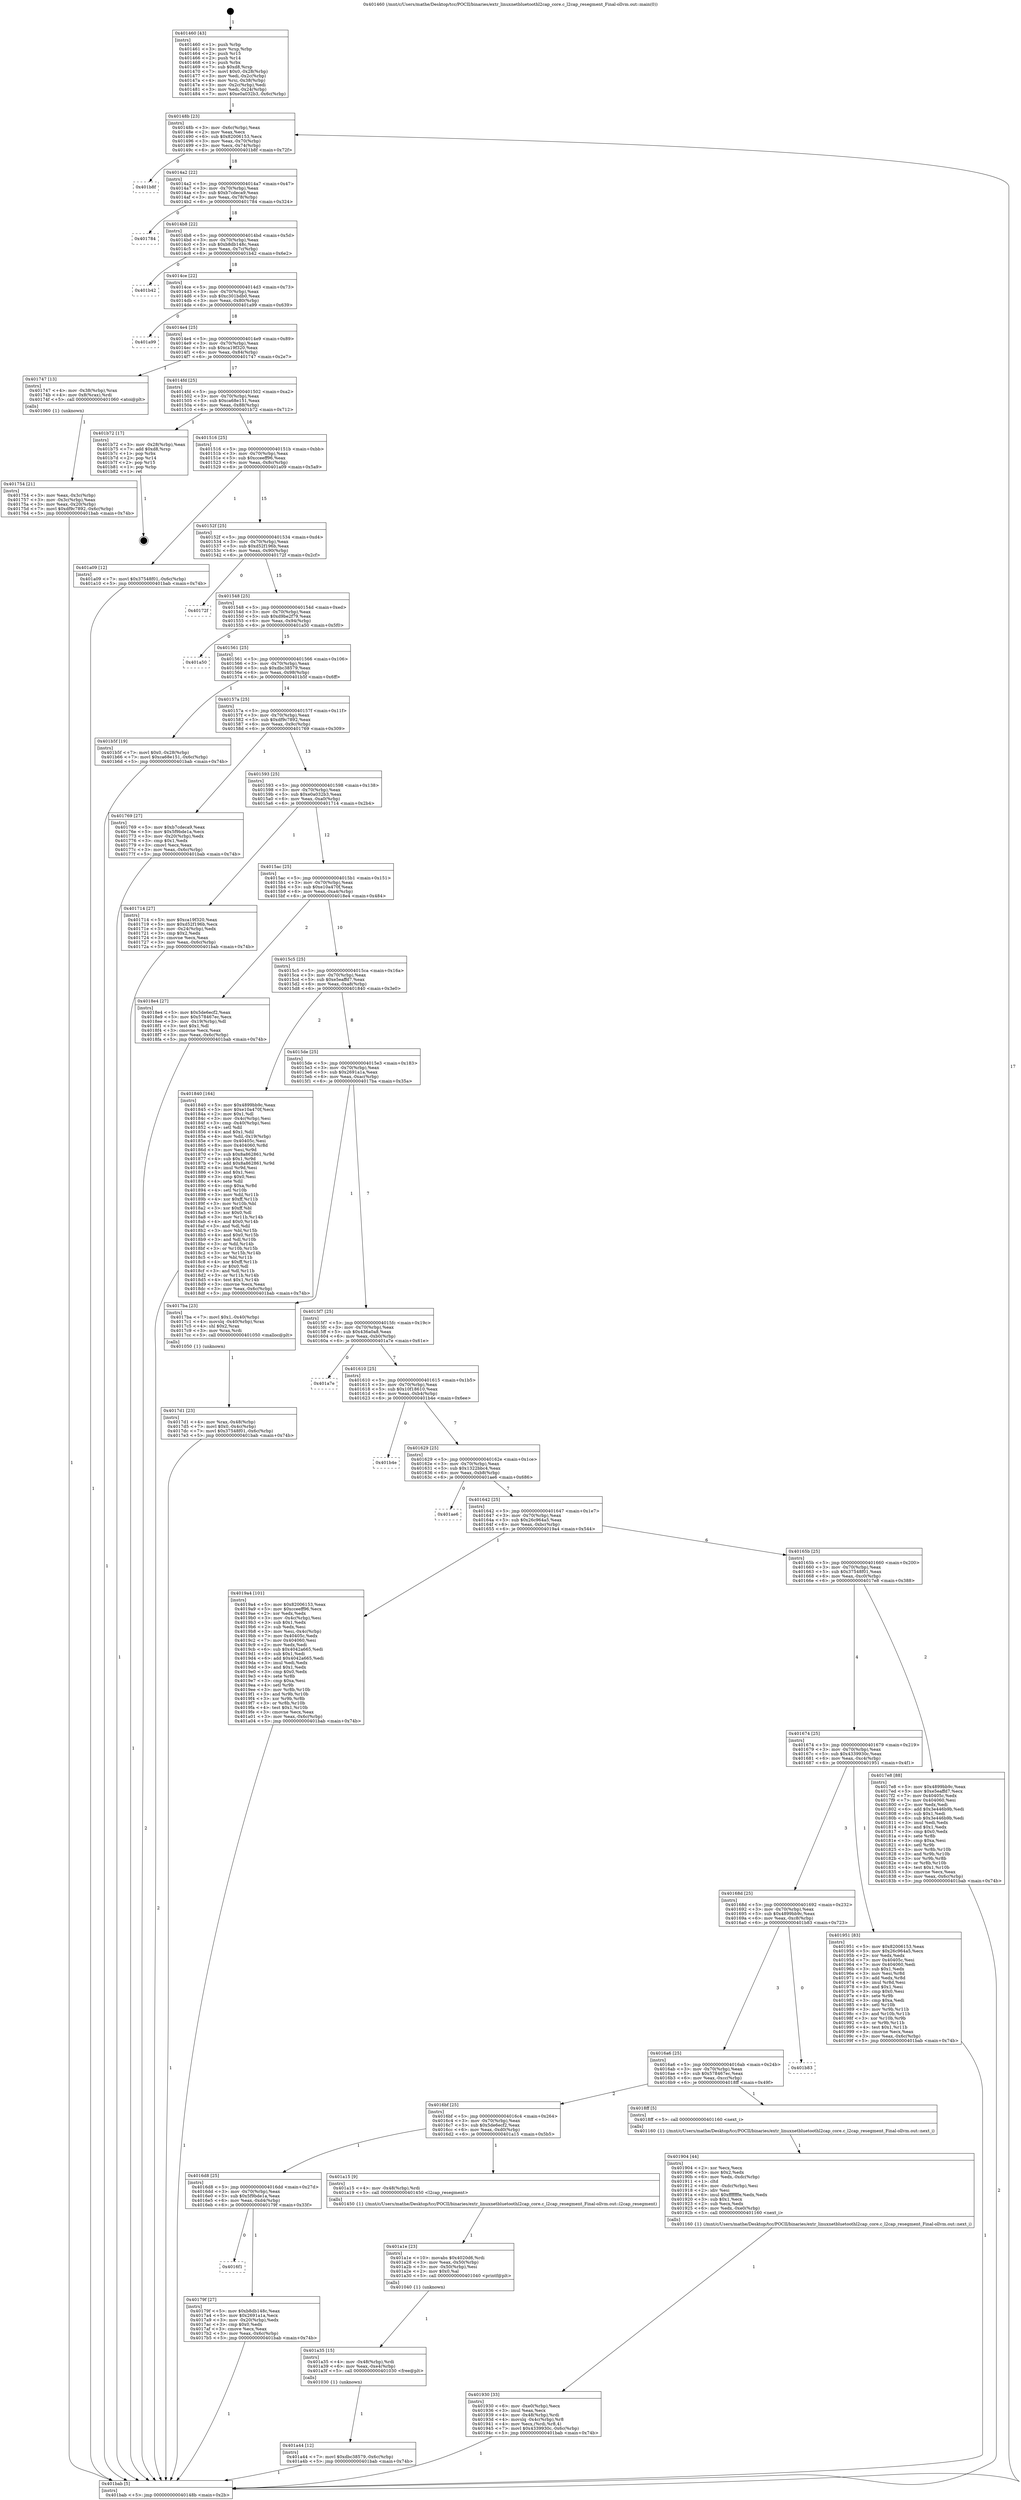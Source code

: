 digraph "0x401460" {
  label = "0x401460 (/mnt/c/Users/mathe/Desktop/tcc/POCII/binaries/extr_linuxnetbluetoothl2cap_core.c_l2cap_resegment_Final-ollvm.out::main(0))"
  labelloc = "t"
  node[shape=record]

  Entry [label="",width=0.3,height=0.3,shape=circle,fillcolor=black,style=filled]
  "0x40148b" [label="{
     0x40148b [23]\l
     | [instrs]\l
     &nbsp;&nbsp;0x40148b \<+3\>: mov -0x6c(%rbp),%eax\l
     &nbsp;&nbsp;0x40148e \<+2\>: mov %eax,%ecx\l
     &nbsp;&nbsp;0x401490 \<+6\>: sub $0x82006153,%ecx\l
     &nbsp;&nbsp;0x401496 \<+3\>: mov %eax,-0x70(%rbp)\l
     &nbsp;&nbsp;0x401499 \<+3\>: mov %ecx,-0x74(%rbp)\l
     &nbsp;&nbsp;0x40149c \<+6\>: je 0000000000401b8f \<main+0x72f\>\l
  }"]
  "0x401b8f" [label="{
     0x401b8f\l
  }", style=dashed]
  "0x4014a2" [label="{
     0x4014a2 [22]\l
     | [instrs]\l
     &nbsp;&nbsp;0x4014a2 \<+5\>: jmp 00000000004014a7 \<main+0x47\>\l
     &nbsp;&nbsp;0x4014a7 \<+3\>: mov -0x70(%rbp),%eax\l
     &nbsp;&nbsp;0x4014aa \<+5\>: sub $0xb7cdeca9,%eax\l
     &nbsp;&nbsp;0x4014af \<+3\>: mov %eax,-0x78(%rbp)\l
     &nbsp;&nbsp;0x4014b2 \<+6\>: je 0000000000401784 \<main+0x324\>\l
  }"]
  Exit [label="",width=0.3,height=0.3,shape=circle,fillcolor=black,style=filled,peripheries=2]
  "0x401784" [label="{
     0x401784\l
  }", style=dashed]
  "0x4014b8" [label="{
     0x4014b8 [22]\l
     | [instrs]\l
     &nbsp;&nbsp;0x4014b8 \<+5\>: jmp 00000000004014bd \<main+0x5d\>\l
     &nbsp;&nbsp;0x4014bd \<+3\>: mov -0x70(%rbp),%eax\l
     &nbsp;&nbsp;0x4014c0 \<+5\>: sub $0xb8db148c,%eax\l
     &nbsp;&nbsp;0x4014c5 \<+3\>: mov %eax,-0x7c(%rbp)\l
     &nbsp;&nbsp;0x4014c8 \<+6\>: je 0000000000401b42 \<main+0x6e2\>\l
  }"]
  "0x401a44" [label="{
     0x401a44 [12]\l
     | [instrs]\l
     &nbsp;&nbsp;0x401a44 \<+7\>: movl $0xdbc38579,-0x6c(%rbp)\l
     &nbsp;&nbsp;0x401a4b \<+5\>: jmp 0000000000401bab \<main+0x74b\>\l
  }"]
  "0x401b42" [label="{
     0x401b42\l
  }", style=dashed]
  "0x4014ce" [label="{
     0x4014ce [22]\l
     | [instrs]\l
     &nbsp;&nbsp;0x4014ce \<+5\>: jmp 00000000004014d3 \<main+0x73\>\l
     &nbsp;&nbsp;0x4014d3 \<+3\>: mov -0x70(%rbp),%eax\l
     &nbsp;&nbsp;0x4014d6 \<+5\>: sub $0xc301bdb0,%eax\l
     &nbsp;&nbsp;0x4014db \<+3\>: mov %eax,-0x80(%rbp)\l
     &nbsp;&nbsp;0x4014de \<+6\>: je 0000000000401a99 \<main+0x639\>\l
  }"]
  "0x401a35" [label="{
     0x401a35 [15]\l
     | [instrs]\l
     &nbsp;&nbsp;0x401a35 \<+4\>: mov -0x48(%rbp),%rdi\l
     &nbsp;&nbsp;0x401a39 \<+6\>: mov %eax,-0xe4(%rbp)\l
     &nbsp;&nbsp;0x401a3f \<+5\>: call 0000000000401030 \<free@plt\>\l
     | [calls]\l
     &nbsp;&nbsp;0x401030 \{1\} (unknown)\l
  }"]
  "0x401a99" [label="{
     0x401a99\l
  }", style=dashed]
  "0x4014e4" [label="{
     0x4014e4 [25]\l
     | [instrs]\l
     &nbsp;&nbsp;0x4014e4 \<+5\>: jmp 00000000004014e9 \<main+0x89\>\l
     &nbsp;&nbsp;0x4014e9 \<+3\>: mov -0x70(%rbp),%eax\l
     &nbsp;&nbsp;0x4014ec \<+5\>: sub $0xca19f320,%eax\l
     &nbsp;&nbsp;0x4014f1 \<+6\>: mov %eax,-0x84(%rbp)\l
     &nbsp;&nbsp;0x4014f7 \<+6\>: je 0000000000401747 \<main+0x2e7\>\l
  }"]
  "0x401a1e" [label="{
     0x401a1e [23]\l
     | [instrs]\l
     &nbsp;&nbsp;0x401a1e \<+10\>: movabs $0x4020d6,%rdi\l
     &nbsp;&nbsp;0x401a28 \<+3\>: mov %eax,-0x50(%rbp)\l
     &nbsp;&nbsp;0x401a2b \<+3\>: mov -0x50(%rbp),%esi\l
     &nbsp;&nbsp;0x401a2e \<+2\>: mov $0x0,%al\l
     &nbsp;&nbsp;0x401a30 \<+5\>: call 0000000000401040 \<printf@plt\>\l
     | [calls]\l
     &nbsp;&nbsp;0x401040 \{1\} (unknown)\l
  }"]
  "0x401747" [label="{
     0x401747 [13]\l
     | [instrs]\l
     &nbsp;&nbsp;0x401747 \<+4\>: mov -0x38(%rbp),%rax\l
     &nbsp;&nbsp;0x40174b \<+4\>: mov 0x8(%rax),%rdi\l
     &nbsp;&nbsp;0x40174f \<+5\>: call 0000000000401060 \<atoi@plt\>\l
     | [calls]\l
     &nbsp;&nbsp;0x401060 \{1\} (unknown)\l
  }"]
  "0x4014fd" [label="{
     0x4014fd [25]\l
     | [instrs]\l
     &nbsp;&nbsp;0x4014fd \<+5\>: jmp 0000000000401502 \<main+0xa2\>\l
     &nbsp;&nbsp;0x401502 \<+3\>: mov -0x70(%rbp),%eax\l
     &nbsp;&nbsp;0x401505 \<+5\>: sub $0xca68e151,%eax\l
     &nbsp;&nbsp;0x40150a \<+6\>: mov %eax,-0x88(%rbp)\l
     &nbsp;&nbsp;0x401510 \<+6\>: je 0000000000401b72 \<main+0x712\>\l
  }"]
  "0x401930" [label="{
     0x401930 [33]\l
     | [instrs]\l
     &nbsp;&nbsp;0x401930 \<+6\>: mov -0xe0(%rbp),%ecx\l
     &nbsp;&nbsp;0x401936 \<+3\>: imul %eax,%ecx\l
     &nbsp;&nbsp;0x401939 \<+4\>: mov -0x48(%rbp),%rdi\l
     &nbsp;&nbsp;0x40193d \<+4\>: movslq -0x4c(%rbp),%r8\l
     &nbsp;&nbsp;0x401941 \<+4\>: mov %ecx,(%rdi,%r8,4)\l
     &nbsp;&nbsp;0x401945 \<+7\>: movl $0x4339930c,-0x6c(%rbp)\l
     &nbsp;&nbsp;0x40194c \<+5\>: jmp 0000000000401bab \<main+0x74b\>\l
  }"]
  "0x401b72" [label="{
     0x401b72 [17]\l
     | [instrs]\l
     &nbsp;&nbsp;0x401b72 \<+3\>: mov -0x28(%rbp),%eax\l
     &nbsp;&nbsp;0x401b75 \<+7\>: add $0xd8,%rsp\l
     &nbsp;&nbsp;0x401b7c \<+1\>: pop %rbx\l
     &nbsp;&nbsp;0x401b7d \<+2\>: pop %r14\l
     &nbsp;&nbsp;0x401b7f \<+2\>: pop %r15\l
     &nbsp;&nbsp;0x401b81 \<+1\>: pop %rbp\l
     &nbsp;&nbsp;0x401b82 \<+1\>: ret\l
  }"]
  "0x401516" [label="{
     0x401516 [25]\l
     | [instrs]\l
     &nbsp;&nbsp;0x401516 \<+5\>: jmp 000000000040151b \<main+0xbb\>\l
     &nbsp;&nbsp;0x40151b \<+3\>: mov -0x70(%rbp),%eax\l
     &nbsp;&nbsp;0x40151e \<+5\>: sub $0xcceeff96,%eax\l
     &nbsp;&nbsp;0x401523 \<+6\>: mov %eax,-0x8c(%rbp)\l
     &nbsp;&nbsp;0x401529 \<+6\>: je 0000000000401a09 \<main+0x5a9\>\l
  }"]
  "0x401904" [label="{
     0x401904 [44]\l
     | [instrs]\l
     &nbsp;&nbsp;0x401904 \<+2\>: xor %ecx,%ecx\l
     &nbsp;&nbsp;0x401906 \<+5\>: mov $0x2,%edx\l
     &nbsp;&nbsp;0x40190b \<+6\>: mov %edx,-0xdc(%rbp)\l
     &nbsp;&nbsp;0x401911 \<+1\>: cltd\l
     &nbsp;&nbsp;0x401912 \<+6\>: mov -0xdc(%rbp),%esi\l
     &nbsp;&nbsp;0x401918 \<+2\>: idiv %esi\l
     &nbsp;&nbsp;0x40191a \<+6\>: imul $0xfffffffe,%edx,%edx\l
     &nbsp;&nbsp;0x401920 \<+3\>: sub $0x1,%ecx\l
     &nbsp;&nbsp;0x401923 \<+2\>: sub %ecx,%edx\l
     &nbsp;&nbsp;0x401925 \<+6\>: mov %edx,-0xe0(%rbp)\l
     &nbsp;&nbsp;0x40192b \<+5\>: call 0000000000401160 \<next_i\>\l
     | [calls]\l
     &nbsp;&nbsp;0x401160 \{1\} (/mnt/c/Users/mathe/Desktop/tcc/POCII/binaries/extr_linuxnetbluetoothl2cap_core.c_l2cap_resegment_Final-ollvm.out::next_i)\l
  }"]
  "0x401a09" [label="{
     0x401a09 [12]\l
     | [instrs]\l
     &nbsp;&nbsp;0x401a09 \<+7\>: movl $0x37548f01,-0x6c(%rbp)\l
     &nbsp;&nbsp;0x401a10 \<+5\>: jmp 0000000000401bab \<main+0x74b\>\l
  }"]
  "0x40152f" [label="{
     0x40152f [25]\l
     | [instrs]\l
     &nbsp;&nbsp;0x40152f \<+5\>: jmp 0000000000401534 \<main+0xd4\>\l
     &nbsp;&nbsp;0x401534 \<+3\>: mov -0x70(%rbp),%eax\l
     &nbsp;&nbsp;0x401537 \<+5\>: sub $0xd52f196b,%eax\l
     &nbsp;&nbsp;0x40153c \<+6\>: mov %eax,-0x90(%rbp)\l
     &nbsp;&nbsp;0x401542 \<+6\>: je 000000000040172f \<main+0x2cf\>\l
  }"]
  "0x4017d1" [label="{
     0x4017d1 [23]\l
     | [instrs]\l
     &nbsp;&nbsp;0x4017d1 \<+4\>: mov %rax,-0x48(%rbp)\l
     &nbsp;&nbsp;0x4017d5 \<+7\>: movl $0x0,-0x4c(%rbp)\l
     &nbsp;&nbsp;0x4017dc \<+7\>: movl $0x37548f01,-0x6c(%rbp)\l
     &nbsp;&nbsp;0x4017e3 \<+5\>: jmp 0000000000401bab \<main+0x74b\>\l
  }"]
  "0x40172f" [label="{
     0x40172f\l
  }", style=dashed]
  "0x401548" [label="{
     0x401548 [25]\l
     | [instrs]\l
     &nbsp;&nbsp;0x401548 \<+5\>: jmp 000000000040154d \<main+0xed\>\l
     &nbsp;&nbsp;0x40154d \<+3\>: mov -0x70(%rbp),%eax\l
     &nbsp;&nbsp;0x401550 \<+5\>: sub $0xd9be2f79,%eax\l
     &nbsp;&nbsp;0x401555 \<+6\>: mov %eax,-0x94(%rbp)\l
     &nbsp;&nbsp;0x40155b \<+6\>: je 0000000000401a50 \<main+0x5f0\>\l
  }"]
  "0x4016f1" [label="{
     0x4016f1\l
  }", style=dashed]
  "0x401a50" [label="{
     0x401a50\l
  }", style=dashed]
  "0x401561" [label="{
     0x401561 [25]\l
     | [instrs]\l
     &nbsp;&nbsp;0x401561 \<+5\>: jmp 0000000000401566 \<main+0x106\>\l
     &nbsp;&nbsp;0x401566 \<+3\>: mov -0x70(%rbp),%eax\l
     &nbsp;&nbsp;0x401569 \<+5\>: sub $0xdbc38579,%eax\l
     &nbsp;&nbsp;0x40156e \<+6\>: mov %eax,-0x98(%rbp)\l
     &nbsp;&nbsp;0x401574 \<+6\>: je 0000000000401b5f \<main+0x6ff\>\l
  }"]
  "0x40179f" [label="{
     0x40179f [27]\l
     | [instrs]\l
     &nbsp;&nbsp;0x40179f \<+5\>: mov $0xb8db148c,%eax\l
     &nbsp;&nbsp;0x4017a4 \<+5\>: mov $0x2691a1a,%ecx\l
     &nbsp;&nbsp;0x4017a9 \<+3\>: mov -0x20(%rbp),%edx\l
     &nbsp;&nbsp;0x4017ac \<+3\>: cmp $0x0,%edx\l
     &nbsp;&nbsp;0x4017af \<+3\>: cmove %ecx,%eax\l
     &nbsp;&nbsp;0x4017b2 \<+3\>: mov %eax,-0x6c(%rbp)\l
     &nbsp;&nbsp;0x4017b5 \<+5\>: jmp 0000000000401bab \<main+0x74b\>\l
  }"]
  "0x401b5f" [label="{
     0x401b5f [19]\l
     | [instrs]\l
     &nbsp;&nbsp;0x401b5f \<+7\>: movl $0x0,-0x28(%rbp)\l
     &nbsp;&nbsp;0x401b66 \<+7\>: movl $0xca68e151,-0x6c(%rbp)\l
     &nbsp;&nbsp;0x401b6d \<+5\>: jmp 0000000000401bab \<main+0x74b\>\l
  }"]
  "0x40157a" [label="{
     0x40157a [25]\l
     | [instrs]\l
     &nbsp;&nbsp;0x40157a \<+5\>: jmp 000000000040157f \<main+0x11f\>\l
     &nbsp;&nbsp;0x40157f \<+3\>: mov -0x70(%rbp),%eax\l
     &nbsp;&nbsp;0x401582 \<+5\>: sub $0xdf9c7892,%eax\l
     &nbsp;&nbsp;0x401587 \<+6\>: mov %eax,-0x9c(%rbp)\l
     &nbsp;&nbsp;0x40158d \<+6\>: je 0000000000401769 \<main+0x309\>\l
  }"]
  "0x4016d8" [label="{
     0x4016d8 [25]\l
     | [instrs]\l
     &nbsp;&nbsp;0x4016d8 \<+5\>: jmp 00000000004016dd \<main+0x27d\>\l
     &nbsp;&nbsp;0x4016dd \<+3\>: mov -0x70(%rbp),%eax\l
     &nbsp;&nbsp;0x4016e0 \<+5\>: sub $0x5f9bde1a,%eax\l
     &nbsp;&nbsp;0x4016e5 \<+6\>: mov %eax,-0xd4(%rbp)\l
     &nbsp;&nbsp;0x4016eb \<+6\>: je 000000000040179f \<main+0x33f\>\l
  }"]
  "0x401769" [label="{
     0x401769 [27]\l
     | [instrs]\l
     &nbsp;&nbsp;0x401769 \<+5\>: mov $0xb7cdeca9,%eax\l
     &nbsp;&nbsp;0x40176e \<+5\>: mov $0x5f9bde1a,%ecx\l
     &nbsp;&nbsp;0x401773 \<+3\>: mov -0x20(%rbp),%edx\l
     &nbsp;&nbsp;0x401776 \<+3\>: cmp $0x1,%edx\l
     &nbsp;&nbsp;0x401779 \<+3\>: cmovl %ecx,%eax\l
     &nbsp;&nbsp;0x40177c \<+3\>: mov %eax,-0x6c(%rbp)\l
     &nbsp;&nbsp;0x40177f \<+5\>: jmp 0000000000401bab \<main+0x74b\>\l
  }"]
  "0x401593" [label="{
     0x401593 [25]\l
     | [instrs]\l
     &nbsp;&nbsp;0x401593 \<+5\>: jmp 0000000000401598 \<main+0x138\>\l
     &nbsp;&nbsp;0x401598 \<+3\>: mov -0x70(%rbp),%eax\l
     &nbsp;&nbsp;0x40159b \<+5\>: sub $0xe0a032b3,%eax\l
     &nbsp;&nbsp;0x4015a0 \<+6\>: mov %eax,-0xa0(%rbp)\l
     &nbsp;&nbsp;0x4015a6 \<+6\>: je 0000000000401714 \<main+0x2b4\>\l
  }"]
  "0x401a15" [label="{
     0x401a15 [9]\l
     | [instrs]\l
     &nbsp;&nbsp;0x401a15 \<+4\>: mov -0x48(%rbp),%rdi\l
     &nbsp;&nbsp;0x401a19 \<+5\>: call 0000000000401450 \<l2cap_resegment\>\l
     | [calls]\l
     &nbsp;&nbsp;0x401450 \{1\} (/mnt/c/Users/mathe/Desktop/tcc/POCII/binaries/extr_linuxnetbluetoothl2cap_core.c_l2cap_resegment_Final-ollvm.out::l2cap_resegment)\l
  }"]
  "0x401714" [label="{
     0x401714 [27]\l
     | [instrs]\l
     &nbsp;&nbsp;0x401714 \<+5\>: mov $0xca19f320,%eax\l
     &nbsp;&nbsp;0x401719 \<+5\>: mov $0xd52f196b,%ecx\l
     &nbsp;&nbsp;0x40171e \<+3\>: mov -0x24(%rbp),%edx\l
     &nbsp;&nbsp;0x401721 \<+3\>: cmp $0x2,%edx\l
     &nbsp;&nbsp;0x401724 \<+3\>: cmovne %ecx,%eax\l
     &nbsp;&nbsp;0x401727 \<+3\>: mov %eax,-0x6c(%rbp)\l
     &nbsp;&nbsp;0x40172a \<+5\>: jmp 0000000000401bab \<main+0x74b\>\l
  }"]
  "0x4015ac" [label="{
     0x4015ac [25]\l
     | [instrs]\l
     &nbsp;&nbsp;0x4015ac \<+5\>: jmp 00000000004015b1 \<main+0x151\>\l
     &nbsp;&nbsp;0x4015b1 \<+3\>: mov -0x70(%rbp),%eax\l
     &nbsp;&nbsp;0x4015b4 \<+5\>: sub $0xe10a470f,%eax\l
     &nbsp;&nbsp;0x4015b9 \<+6\>: mov %eax,-0xa4(%rbp)\l
     &nbsp;&nbsp;0x4015bf \<+6\>: je 00000000004018e4 \<main+0x484\>\l
  }"]
  "0x401bab" [label="{
     0x401bab [5]\l
     | [instrs]\l
     &nbsp;&nbsp;0x401bab \<+5\>: jmp 000000000040148b \<main+0x2b\>\l
  }"]
  "0x401460" [label="{
     0x401460 [43]\l
     | [instrs]\l
     &nbsp;&nbsp;0x401460 \<+1\>: push %rbp\l
     &nbsp;&nbsp;0x401461 \<+3\>: mov %rsp,%rbp\l
     &nbsp;&nbsp;0x401464 \<+2\>: push %r15\l
     &nbsp;&nbsp;0x401466 \<+2\>: push %r14\l
     &nbsp;&nbsp;0x401468 \<+1\>: push %rbx\l
     &nbsp;&nbsp;0x401469 \<+7\>: sub $0xd8,%rsp\l
     &nbsp;&nbsp;0x401470 \<+7\>: movl $0x0,-0x28(%rbp)\l
     &nbsp;&nbsp;0x401477 \<+3\>: mov %edi,-0x2c(%rbp)\l
     &nbsp;&nbsp;0x40147a \<+4\>: mov %rsi,-0x38(%rbp)\l
     &nbsp;&nbsp;0x40147e \<+3\>: mov -0x2c(%rbp),%edi\l
     &nbsp;&nbsp;0x401481 \<+3\>: mov %edi,-0x24(%rbp)\l
     &nbsp;&nbsp;0x401484 \<+7\>: movl $0xe0a032b3,-0x6c(%rbp)\l
  }"]
  "0x401754" [label="{
     0x401754 [21]\l
     | [instrs]\l
     &nbsp;&nbsp;0x401754 \<+3\>: mov %eax,-0x3c(%rbp)\l
     &nbsp;&nbsp;0x401757 \<+3\>: mov -0x3c(%rbp),%eax\l
     &nbsp;&nbsp;0x40175a \<+3\>: mov %eax,-0x20(%rbp)\l
     &nbsp;&nbsp;0x40175d \<+7\>: movl $0xdf9c7892,-0x6c(%rbp)\l
     &nbsp;&nbsp;0x401764 \<+5\>: jmp 0000000000401bab \<main+0x74b\>\l
  }"]
  "0x4016bf" [label="{
     0x4016bf [25]\l
     | [instrs]\l
     &nbsp;&nbsp;0x4016bf \<+5\>: jmp 00000000004016c4 \<main+0x264\>\l
     &nbsp;&nbsp;0x4016c4 \<+3\>: mov -0x70(%rbp),%eax\l
     &nbsp;&nbsp;0x4016c7 \<+5\>: sub $0x5de6ecf2,%eax\l
     &nbsp;&nbsp;0x4016cc \<+6\>: mov %eax,-0xd0(%rbp)\l
     &nbsp;&nbsp;0x4016d2 \<+6\>: je 0000000000401a15 \<main+0x5b5\>\l
  }"]
  "0x4018e4" [label="{
     0x4018e4 [27]\l
     | [instrs]\l
     &nbsp;&nbsp;0x4018e4 \<+5\>: mov $0x5de6ecf2,%eax\l
     &nbsp;&nbsp;0x4018e9 \<+5\>: mov $0x578467ec,%ecx\l
     &nbsp;&nbsp;0x4018ee \<+3\>: mov -0x19(%rbp),%dl\l
     &nbsp;&nbsp;0x4018f1 \<+3\>: test $0x1,%dl\l
     &nbsp;&nbsp;0x4018f4 \<+3\>: cmovne %ecx,%eax\l
     &nbsp;&nbsp;0x4018f7 \<+3\>: mov %eax,-0x6c(%rbp)\l
     &nbsp;&nbsp;0x4018fa \<+5\>: jmp 0000000000401bab \<main+0x74b\>\l
  }"]
  "0x4015c5" [label="{
     0x4015c5 [25]\l
     | [instrs]\l
     &nbsp;&nbsp;0x4015c5 \<+5\>: jmp 00000000004015ca \<main+0x16a\>\l
     &nbsp;&nbsp;0x4015ca \<+3\>: mov -0x70(%rbp),%eax\l
     &nbsp;&nbsp;0x4015cd \<+5\>: sub $0xe5eaffd7,%eax\l
     &nbsp;&nbsp;0x4015d2 \<+6\>: mov %eax,-0xa8(%rbp)\l
     &nbsp;&nbsp;0x4015d8 \<+6\>: je 0000000000401840 \<main+0x3e0\>\l
  }"]
  "0x4018ff" [label="{
     0x4018ff [5]\l
     | [instrs]\l
     &nbsp;&nbsp;0x4018ff \<+5\>: call 0000000000401160 \<next_i\>\l
     | [calls]\l
     &nbsp;&nbsp;0x401160 \{1\} (/mnt/c/Users/mathe/Desktop/tcc/POCII/binaries/extr_linuxnetbluetoothl2cap_core.c_l2cap_resegment_Final-ollvm.out::next_i)\l
  }"]
  "0x401840" [label="{
     0x401840 [164]\l
     | [instrs]\l
     &nbsp;&nbsp;0x401840 \<+5\>: mov $0x4899bb9c,%eax\l
     &nbsp;&nbsp;0x401845 \<+5\>: mov $0xe10a470f,%ecx\l
     &nbsp;&nbsp;0x40184a \<+2\>: mov $0x1,%dl\l
     &nbsp;&nbsp;0x40184c \<+3\>: mov -0x4c(%rbp),%esi\l
     &nbsp;&nbsp;0x40184f \<+3\>: cmp -0x40(%rbp),%esi\l
     &nbsp;&nbsp;0x401852 \<+4\>: setl %dil\l
     &nbsp;&nbsp;0x401856 \<+4\>: and $0x1,%dil\l
     &nbsp;&nbsp;0x40185a \<+4\>: mov %dil,-0x19(%rbp)\l
     &nbsp;&nbsp;0x40185e \<+7\>: mov 0x40405c,%esi\l
     &nbsp;&nbsp;0x401865 \<+8\>: mov 0x404060,%r8d\l
     &nbsp;&nbsp;0x40186d \<+3\>: mov %esi,%r9d\l
     &nbsp;&nbsp;0x401870 \<+7\>: sub $0x8a862861,%r9d\l
     &nbsp;&nbsp;0x401877 \<+4\>: sub $0x1,%r9d\l
     &nbsp;&nbsp;0x40187b \<+7\>: add $0x8a862861,%r9d\l
     &nbsp;&nbsp;0x401882 \<+4\>: imul %r9d,%esi\l
     &nbsp;&nbsp;0x401886 \<+3\>: and $0x1,%esi\l
     &nbsp;&nbsp;0x401889 \<+3\>: cmp $0x0,%esi\l
     &nbsp;&nbsp;0x40188c \<+4\>: sete %dil\l
     &nbsp;&nbsp;0x401890 \<+4\>: cmp $0xa,%r8d\l
     &nbsp;&nbsp;0x401894 \<+4\>: setl %r10b\l
     &nbsp;&nbsp;0x401898 \<+3\>: mov %dil,%r11b\l
     &nbsp;&nbsp;0x40189b \<+4\>: xor $0xff,%r11b\l
     &nbsp;&nbsp;0x40189f \<+3\>: mov %r10b,%bl\l
     &nbsp;&nbsp;0x4018a2 \<+3\>: xor $0xff,%bl\l
     &nbsp;&nbsp;0x4018a5 \<+3\>: xor $0x0,%dl\l
     &nbsp;&nbsp;0x4018a8 \<+3\>: mov %r11b,%r14b\l
     &nbsp;&nbsp;0x4018ab \<+4\>: and $0x0,%r14b\l
     &nbsp;&nbsp;0x4018af \<+3\>: and %dl,%dil\l
     &nbsp;&nbsp;0x4018b2 \<+3\>: mov %bl,%r15b\l
     &nbsp;&nbsp;0x4018b5 \<+4\>: and $0x0,%r15b\l
     &nbsp;&nbsp;0x4018b9 \<+3\>: and %dl,%r10b\l
     &nbsp;&nbsp;0x4018bc \<+3\>: or %dil,%r14b\l
     &nbsp;&nbsp;0x4018bf \<+3\>: or %r10b,%r15b\l
     &nbsp;&nbsp;0x4018c2 \<+3\>: xor %r15b,%r14b\l
     &nbsp;&nbsp;0x4018c5 \<+3\>: or %bl,%r11b\l
     &nbsp;&nbsp;0x4018c8 \<+4\>: xor $0xff,%r11b\l
     &nbsp;&nbsp;0x4018cc \<+3\>: or $0x0,%dl\l
     &nbsp;&nbsp;0x4018cf \<+3\>: and %dl,%r11b\l
     &nbsp;&nbsp;0x4018d2 \<+3\>: or %r11b,%r14b\l
     &nbsp;&nbsp;0x4018d5 \<+4\>: test $0x1,%r14b\l
     &nbsp;&nbsp;0x4018d9 \<+3\>: cmovne %ecx,%eax\l
     &nbsp;&nbsp;0x4018dc \<+3\>: mov %eax,-0x6c(%rbp)\l
     &nbsp;&nbsp;0x4018df \<+5\>: jmp 0000000000401bab \<main+0x74b\>\l
  }"]
  "0x4015de" [label="{
     0x4015de [25]\l
     | [instrs]\l
     &nbsp;&nbsp;0x4015de \<+5\>: jmp 00000000004015e3 \<main+0x183\>\l
     &nbsp;&nbsp;0x4015e3 \<+3\>: mov -0x70(%rbp),%eax\l
     &nbsp;&nbsp;0x4015e6 \<+5\>: sub $0x2691a1a,%eax\l
     &nbsp;&nbsp;0x4015eb \<+6\>: mov %eax,-0xac(%rbp)\l
     &nbsp;&nbsp;0x4015f1 \<+6\>: je 00000000004017ba \<main+0x35a\>\l
  }"]
  "0x4016a6" [label="{
     0x4016a6 [25]\l
     | [instrs]\l
     &nbsp;&nbsp;0x4016a6 \<+5\>: jmp 00000000004016ab \<main+0x24b\>\l
     &nbsp;&nbsp;0x4016ab \<+3\>: mov -0x70(%rbp),%eax\l
     &nbsp;&nbsp;0x4016ae \<+5\>: sub $0x578467ec,%eax\l
     &nbsp;&nbsp;0x4016b3 \<+6\>: mov %eax,-0xcc(%rbp)\l
     &nbsp;&nbsp;0x4016b9 \<+6\>: je 00000000004018ff \<main+0x49f\>\l
  }"]
  "0x4017ba" [label="{
     0x4017ba [23]\l
     | [instrs]\l
     &nbsp;&nbsp;0x4017ba \<+7\>: movl $0x1,-0x40(%rbp)\l
     &nbsp;&nbsp;0x4017c1 \<+4\>: movslq -0x40(%rbp),%rax\l
     &nbsp;&nbsp;0x4017c5 \<+4\>: shl $0x2,%rax\l
     &nbsp;&nbsp;0x4017c9 \<+3\>: mov %rax,%rdi\l
     &nbsp;&nbsp;0x4017cc \<+5\>: call 0000000000401050 \<malloc@plt\>\l
     | [calls]\l
     &nbsp;&nbsp;0x401050 \{1\} (unknown)\l
  }"]
  "0x4015f7" [label="{
     0x4015f7 [25]\l
     | [instrs]\l
     &nbsp;&nbsp;0x4015f7 \<+5\>: jmp 00000000004015fc \<main+0x19c\>\l
     &nbsp;&nbsp;0x4015fc \<+3\>: mov -0x70(%rbp),%eax\l
     &nbsp;&nbsp;0x4015ff \<+5\>: sub $0x436a0a8,%eax\l
     &nbsp;&nbsp;0x401604 \<+6\>: mov %eax,-0xb0(%rbp)\l
     &nbsp;&nbsp;0x40160a \<+6\>: je 0000000000401a7e \<main+0x61e\>\l
  }"]
  "0x401b83" [label="{
     0x401b83\l
  }", style=dashed]
  "0x401a7e" [label="{
     0x401a7e\l
  }", style=dashed]
  "0x401610" [label="{
     0x401610 [25]\l
     | [instrs]\l
     &nbsp;&nbsp;0x401610 \<+5\>: jmp 0000000000401615 \<main+0x1b5\>\l
     &nbsp;&nbsp;0x401615 \<+3\>: mov -0x70(%rbp),%eax\l
     &nbsp;&nbsp;0x401618 \<+5\>: sub $0x10f18610,%eax\l
     &nbsp;&nbsp;0x40161d \<+6\>: mov %eax,-0xb4(%rbp)\l
     &nbsp;&nbsp;0x401623 \<+6\>: je 0000000000401b4e \<main+0x6ee\>\l
  }"]
  "0x40168d" [label="{
     0x40168d [25]\l
     | [instrs]\l
     &nbsp;&nbsp;0x40168d \<+5\>: jmp 0000000000401692 \<main+0x232\>\l
     &nbsp;&nbsp;0x401692 \<+3\>: mov -0x70(%rbp),%eax\l
     &nbsp;&nbsp;0x401695 \<+5\>: sub $0x4899bb9c,%eax\l
     &nbsp;&nbsp;0x40169a \<+6\>: mov %eax,-0xc8(%rbp)\l
     &nbsp;&nbsp;0x4016a0 \<+6\>: je 0000000000401b83 \<main+0x723\>\l
  }"]
  "0x401b4e" [label="{
     0x401b4e\l
  }", style=dashed]
  "0x401629" [label="{
     0x401629 [25]\l
     | [instrs]\l
     &nbsp;&nbsp;0x401629 \<+5\>: jmp 000000000040162e \<main+0x1ce\>\l
     &nbsp;&nbsp;0x40162e \<+3\>: mov -0x70(%rbp),%eax\l
     &nbsp;&nbsp;0x401631 \<+5\>: sub $0x1322bbc4,%eax\l
     &nbsp;&nbsp;0x401636 \<+6\>: mov %eax,-0xb8(%rbp)\l
     &nbsp;&nbsp;0x40163c \<+6\>: je 0000000000401ae6 \<main+0x686\>\l
  }"]
  "0x401951" [label="{
     0x401951 [83]\l
     | [instrs]\l
     &nbsp;&nbsp;0x401951 \<+5\>: mov $0x82006153,%eax\l
     &nbsp;&nbsp;0x401956 \<+5\>: mov $0x26c964a5,%ecx\l
     &nbsp;&nbsp;0x40195b \<+2\>: xor %edx,%edx\l
     &nbsp;&nbsp;0x40195d \<+7\>: mov 0x40405c,%esi\l
     &nbsp;&nbsp;0x401964 \<+7\>: mov 0x404060,%edi\l
     &nbsp;&nbsp;0x40196b \<+3\>: sub $0x1,%edx\l
     &nbsp;&nbsp;0x40196e \<+3\>: mov %esi,%r8d\l
     &nbsp;&nbsp;0x401971 \<+3\>: add %edx,%r8d\l
     &nbsp;&nbsp;0x401974 \<+4\>: imul %r8d,%esi\l
     &nbsp;&nbsp;0x401978 \<+3\>: and $0x1,%esi\l
     &nbsp;&nbsp;0x40197b \<+3\>: cmp $0x0,%esi\l
     &nbsp;&nbsp;0x40197e \<+4\>: sete %r9b\l
     &nbsp;&nbsp;0x401982 \<+3\>: cmp $0xa,%edi\l
     &nbsp;&nbsp;0x401985 \<+4\>: setl %r10b\l
     &nbsp;&nbsp;0x401989 \<+3\>: mov %r9b,%r11b\l
     &nbsp;&nbsp;0x40198c \<+3\>: and %r10b,%r11b\l
     &nbsp;&nbsp;0x40198f \<+3\>: xor %r10b,%r9b\l
     &nbsp;&nbsp;0x401992 \<+3\>: or %r9b,%r11b\l
     &nbsp;&nbsp;0x401995 \<+4\>: test $0x1,%r11b\l
     &nbsp;&nbsp;0x401999 \<+3\>: cmovne %ecx,%eax\l
     &nbsp;&nbsp;0x40199c \<+3\>: mov %eax,-0x6c(%rbp)\l
     &nbsp;&nbsp;0x40199f \<+5\>: jmp 0000000000401bab \<main+0x74b\>\l
  }"]
  "0x401ae6" [label="{
     0x401ae6\l
  }", style=dashed]
  "0x401642" [label="{
     0x401642 [25]\l
     | [instrs]\l
     &nbsp;&nbsp;0x401642 \<+5\>: jmp 0000000000401647 \<main+0x1e7\>\l
     &nbsp;&nbsp;0x401647 \<+3\>: mov -0x70(%rbp),%eax\l
     &nbsp;&nbsp;0x40164a \<+5\>: sub $0x26c964a5,%eax\l
     &nbsp;&nbsp;0x40164f \<+6\>: mov %eax,-0xbc(%rbp)\l
     &nbsp;&nbsp;0x401655 \<+6\>: je 00000000004019a4 \<main+0x544\>\l
  }"]
  "0x401674" [label="{
     0x401674 [25]\l
     | [instrs]\l
     &nbsp;&nbsp;0x401674 \<+5\>: jmp 0000000000401679 \<main+0x219\>\l
     &nbsp;&nbsp;0x401679 \<+3\>: mov -0x70(%rbp),%eax\l
     &nbsp;&nbsp;0x40167c \<+5\>: sub $0x4339930c,%eax\l
     &nbsp;&nbsp;0x401681 \<+6\>: mov %eax,-0xc4(%rbp)\l
     &nbsp;&nbsp;0x401687 \<+6\>: je 0000000000401951 \<main+0x4f1\>\l
  }"]
  "0x4019a4" [label="{
     0x4019a4 [101]\l
     | [instrs]\l
     &nbsp;&nbsp;0x4019a4 \<+5\>: mov $0x82006153,%eax\l
     &nbsp;&nbsp;0x4019a9 \<+5\>: mov $0xcceeff96,%ecx\l
     &nbsp;&nbsp;0x4019ae \<+2\>: xor %edx,%edx\l
     &nbsp;&nbsp;0x4019b0 \<+3\>: mov -0x4c(%rbp),%esi\l
     &nbsp;&nbsp;0x4019b3 \<+3\>: sub $0x1,%edx\l
     &nbsp;&nbsp;0x4019b6 \<+2\>: sub %edx,%esi\l
     &nbsp;&nbsp;0x4019b8 \<+3\>: mov %esi,-0x4c(%rbp)\l
     &nbsp;&nbsp;0x4019bb \<+7\>: mov 0x40405c,%edx\l
     &nbsp;&nbsp;0x4019c2 \<+7\>: mov 0x404060,%esi\l
     &nbsp;&nbsp;0x4019c9 \<+2\>: mov %edx,%edi\l
     &nbsp;&nbsp;0x4019cb \<+6\>: sub $0x4042a665,%edi\l
     &nbsp;&nbsp;0x4019d1 \<+3\>: sub $0x1,%edi\l
     &nbsp;&nbsp;0x4019d4 \<+6\>: add $0x4042a665,%edi\l
     &nbsp;&nbsp;0x4019da \<+3\>: imul %edi,%edx\l
     &nbsp;&nbsp;0x4019dd \<+3\>: and $0x1,%edx\l
     &nbsp;&nbsp;0x4019e0 \<+3\>: cmp $0x0,%edx\l
     &nbsp;&nbsp;0x4019e3 \<+4\>: sete %r8b\l
     &nbsp;&nbsp;0x4019e7 \<+3\>: cmp $0xa,%esi\l
     &nbsp;&nbsp;0x4019ea \<+4\>: setl %r9b\l
     &nbsp;&nbsp;0x4019ee \<+3\>: mov %r8b,%r10b\l
     &nbsp;&nbsp;0x4019f1 \<+3\>: and %r9b,%r10b\l
     &nbsp;&nbsp;0x4019f4 \<+3\>: xor %r9b,%r8b\l
     &nbsp;&nbsp;0x4019f7 \<+3\>: or %r8b,%r10b\l
     &nbsp;&nbsp;0x4019fa \<+4\>: test $0x1,%r10b\l
     &nbsp;&nbsp;0x4019fe \<+3\>: cmovne %ecx,%eax\l
     &nbsp;&nbsp;0x401a01 \<+3\>: mov %eax,-0x6c(%rbp)\l
     &nbsp;&nbsp;0x401a04 \<+5\>: jmp 0000000000401bab \<main+0x74b\>\l
  }"]
  "0x40165b" [label="{
     0x40165b [25]\l
     | [instrs]\l
     &nbsp;&nbsp;0x40165b \<+5\>: jmp 0000000000401660 \<main+0x200\>\l
     &nbsp;&nbsp;0x401660 \<+3\>: mov -0x70(%rbp),%eax\l
     &nbsp;&nbsp;0x401663 \<+5\>: sub $0x37548f01,%eax\l
     &nbsp;&nbsp;0x401668 \<+6\>: mov %eax,-0xc0(%rbp)\l
     &nbsp;&nbsp;0x40166e \<+6\>: je 00000000004017e8 \<main+0x388\>\l
  }"]
  "0x4017e8" [label="{
     0x4017e8 [88]\l
     | [instrs]\l
     &nbsp;&nbsp;0x4017e8 \<+5\>: mov $0x4899bb9c,%eax\l
     &nbsp;&nbsp;0x4017ed \<+5\>: mov $0xe5eaffd7,%ecx\l
     &nbsp;&nbsp;0x4017f2 \<+7\>: mov 0x40405c,%edx\l
     &nbsp;&nbsp;0x4017f9 \<+7\>: mov 0x404060,%esi\l
     &nbsp;&nbsp;0x401800 \<+2\>: mov %edx,%edi\l
     &nbsp;&nbsp;0x401802 \<+6\>: add $0x3e446b9b,%edi\l
     &nbsp;&nbsp;0x401808 \<+3\>: sub $0x1,%edi\l
     &nbsp;&nbsp;0x40180b \<+6\>: sub $0x3e446b9b,%edi\l
     &nbsp;&nbsp;0x401811 \<+3\>: imul %edi,%edx\l
     &nbsp;&nbsp;0x401814 \<+3\>: and $0x1,%edx\l
     &nbsp;&nbsp;0x401817 \<+3\>: cmp $0x0,%edx\l
     &nbsp;&nbsp;0x40181a \<+4\>: sete %r8b\l
     &nbsp;&nbsp;0x40181e \<+3\>: cmp $0xa,%esi\l
     &nbsp;&nbsp;0x401821 \<+4\>: setl %r9b\l
     &nbsp;&nbsp;0x401825 \<+3\>: mov %r8b,%r10b\l
     &nbsp;&nbsp;0x401828 \<+3\>: and %r9b,%r10b\l
     &nbsp;&nbsp;0x40182b \<+3\>: xor %r9b,%r8b\l
     &nbsp;&nbsp;0x40182e \<+3\>: or %r8b,%r10b\l
     &nbsp;&nbsp;0x401831 \<+4\>: test $0x1,%r10b\l
     &nbsp;&nbsp;0x401835 \<+3\>: cmovne %ecx,%eax\l
     &nbsp;&nbsp;0x401838 \<+3\>: mov %eax,-0x6c(%rbp)\l
     &nbsp;&nbsp;0x40183b \<+5\>: jmp 0000000000401bab \<main+0x74b\>\l
  }"]
  Entry -> "0x401460" [label=" 1"]
  "0x40148b" -> "0x401b8f" [label=" 0"]
  "0x40148b" -> "0x4014a2" [label=" 18"]
  "0x401b72" -> Exit [label=" 1"]
  "0x4014a2" -> "0x401784" [label=" 0"]
  "0x4014a2" -> "0x4014b8" [label=" 18"]
  "0x401b5f" -> "0x401bab" [label=" 1"]
  "0x4014b8" -> "0x401b42" [label=" 0"]
  "0x4014b8" -> "0x4014ce" [label=" 18"]
  "0x401a44" -> "0x401bab" [label=" 1"]
  "0x4014ce" -> "0x401a99" [label=" 0"]
  "0x4014ce" -> "0x4014e4" [label=" 18"]
  "0x401a35" -> "0x401a44" [label=" 1"]
  "0x4014e4" -> "0x401747" [label=" 1"]
  "0x4014e4" -> "0x4014fd" [label=" 17"]
  "0x401a1e" -> "0x401a35" [label=" 1"]
  "0x4014fd" -> "0x401b72" [label=" 1"]
  "0x4014fd" -> "0x401516" [label=" 16"]
  "0x401a15" -> "0x401a1e" [label=" 1"]
  "0x401516" -> "0x401a09" [label=" 1"]
  "0x401516" -> "0x40152f" [label=" 15"]
  "0x401a09" -> "0x401bab" [label=" 1"]
  "0x40152f" -> "0x40172f" [label=" 0"]
  "0x40152f" -> "0x401548" [label=" 15"]
  "0x4019a4" -> "0x401bab" [label=" 1"]
  "0x401548" -> "0x401a50" [label=" 0"]
  "0x401548" -> "0x401561" [label=" 15"]
  "0x401951" -> "0x401bab" [label=" 1"]
  "0x401561" -> "0x401b5f" [label=" 1"]
  "0x401561" -> "0x40157a" [label=" 14"]
  "0x401930" -> "0x401bab" [label=" 1"]
  "0x40157a" -> "0x401769" [label=" 1"]
  "0x40157a" -> "0x401593" [label=" 13"]
  "0x4018ff" -> "0x401904" [label=" 1"]
  "0x401593" -> "0x401714" [label=" 1"]
  "0x401593" -> "0x4015ac" [label=" 12"]
  "0x401714" -> "0x401bab" [label=" 1"]
  "0x401460" -> "0x40148b" [label=" 1"]
  "0x401bab" -> "0x40148b" [label=" 17"]
  "0x401747" -> "0x401754" [label=" 1"]
  "0x401754" -> "0x401bab" [label=" 1"]
  "0x401769" -> "0x401bab" [label=" 1"]
  "0x4018e4" -> "0x401bab" [label=" 2"]
  "0x4015ac" -> "0x4018e4" [label=" 2"]
  "0x4015ac" -> "0x4015c5" [label=" 10"]
  "0x4017e8" -> "0x401bab" [label=" 2"]
  "0x4015c5" -> "0x401840" [label=" 2"]
  "0x4015c5" -> "0x4015de" [label=" 8"]
  "0x4017d1" -> "0x401bab" [label=" 1"]
  "0x4015de" -> "0x4017ba" [label=" 1"]
  "0x4015de" -> "0x4015f7" [label=" 7"]
  "0x40179f" -> "0x401bab" [label=" 1"]
  "0x4015f7" -> "0x401a7e" [label=" 0"]
  "0x4015f7" -> "0x401610" [label=" 7"]
  "0x4016d8" -> "0x4016f1" [label=" 0"]
  "0x401610" -> "0x401b4e" [label=" 0"]
  "0x401610" -> "0x401629" [label=" 7"]
  "0x401904" -> "0x401930" [label=" 1"]
  "0x401629" -> "0x401ae6" [label=" 0"]
  "0x401629" -> "0x401642" [label=" 7"]
  "0x4016bf" -> "0x4016d8" [label=" 1"]
  "0x401642" -> "0x4019a4" [label=" 1"]
  "0x401642" -> "0x40165b" [label=" 6"]
  "0x401840" -> "0x401bab" [label=" 2"]
  "0x40165b" -> "0x4017e8" [label=" 2"]
  "0x40165b" -> "0x401674" [label=" 4"]
  "0x4016bf" -> "0x401a15" [label=" 1"]
  "0x401674" -> "0x401951" [label=" 1"]
  "0x401674" -> "0x40168d" [label=" 3"]
  "0x4016d8" -> "0x40179f" [label=" 1"]
  "0x40168d" -> "0x401b83" [label=" 0"]
  "0x40168d" -> "0x4016a6" [label=" 3"]
  "0x4017ba" -> "0x4017d1" [label=" 1"]
  "0x4016a6" -> "0x4018ff" [label=" 1"]
  "0x4016a6" -> "0x4016bf" [label=" 2"]
}
